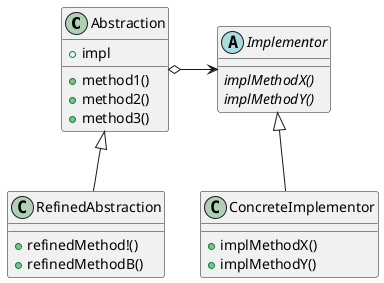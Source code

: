 @startuml

class Abstraction{
    +impl
    +method1()
    +method2()
    +method3()
}
class RefinedAbstraction{
    +refinedMethod!()
    +refinedMethodB()
}
abstract class Implementor{
    {abstract}implMethodX()
    {abstract}implMethodY()
}
class ConcreteImplementor{
    +implMethodX()
    +implMethodY()
}

RefinedAbstraction -u-|> Abstraction
Abstraction o-r-> Implementor
ConcreteImplementor -u-|> Implementor

@enduml